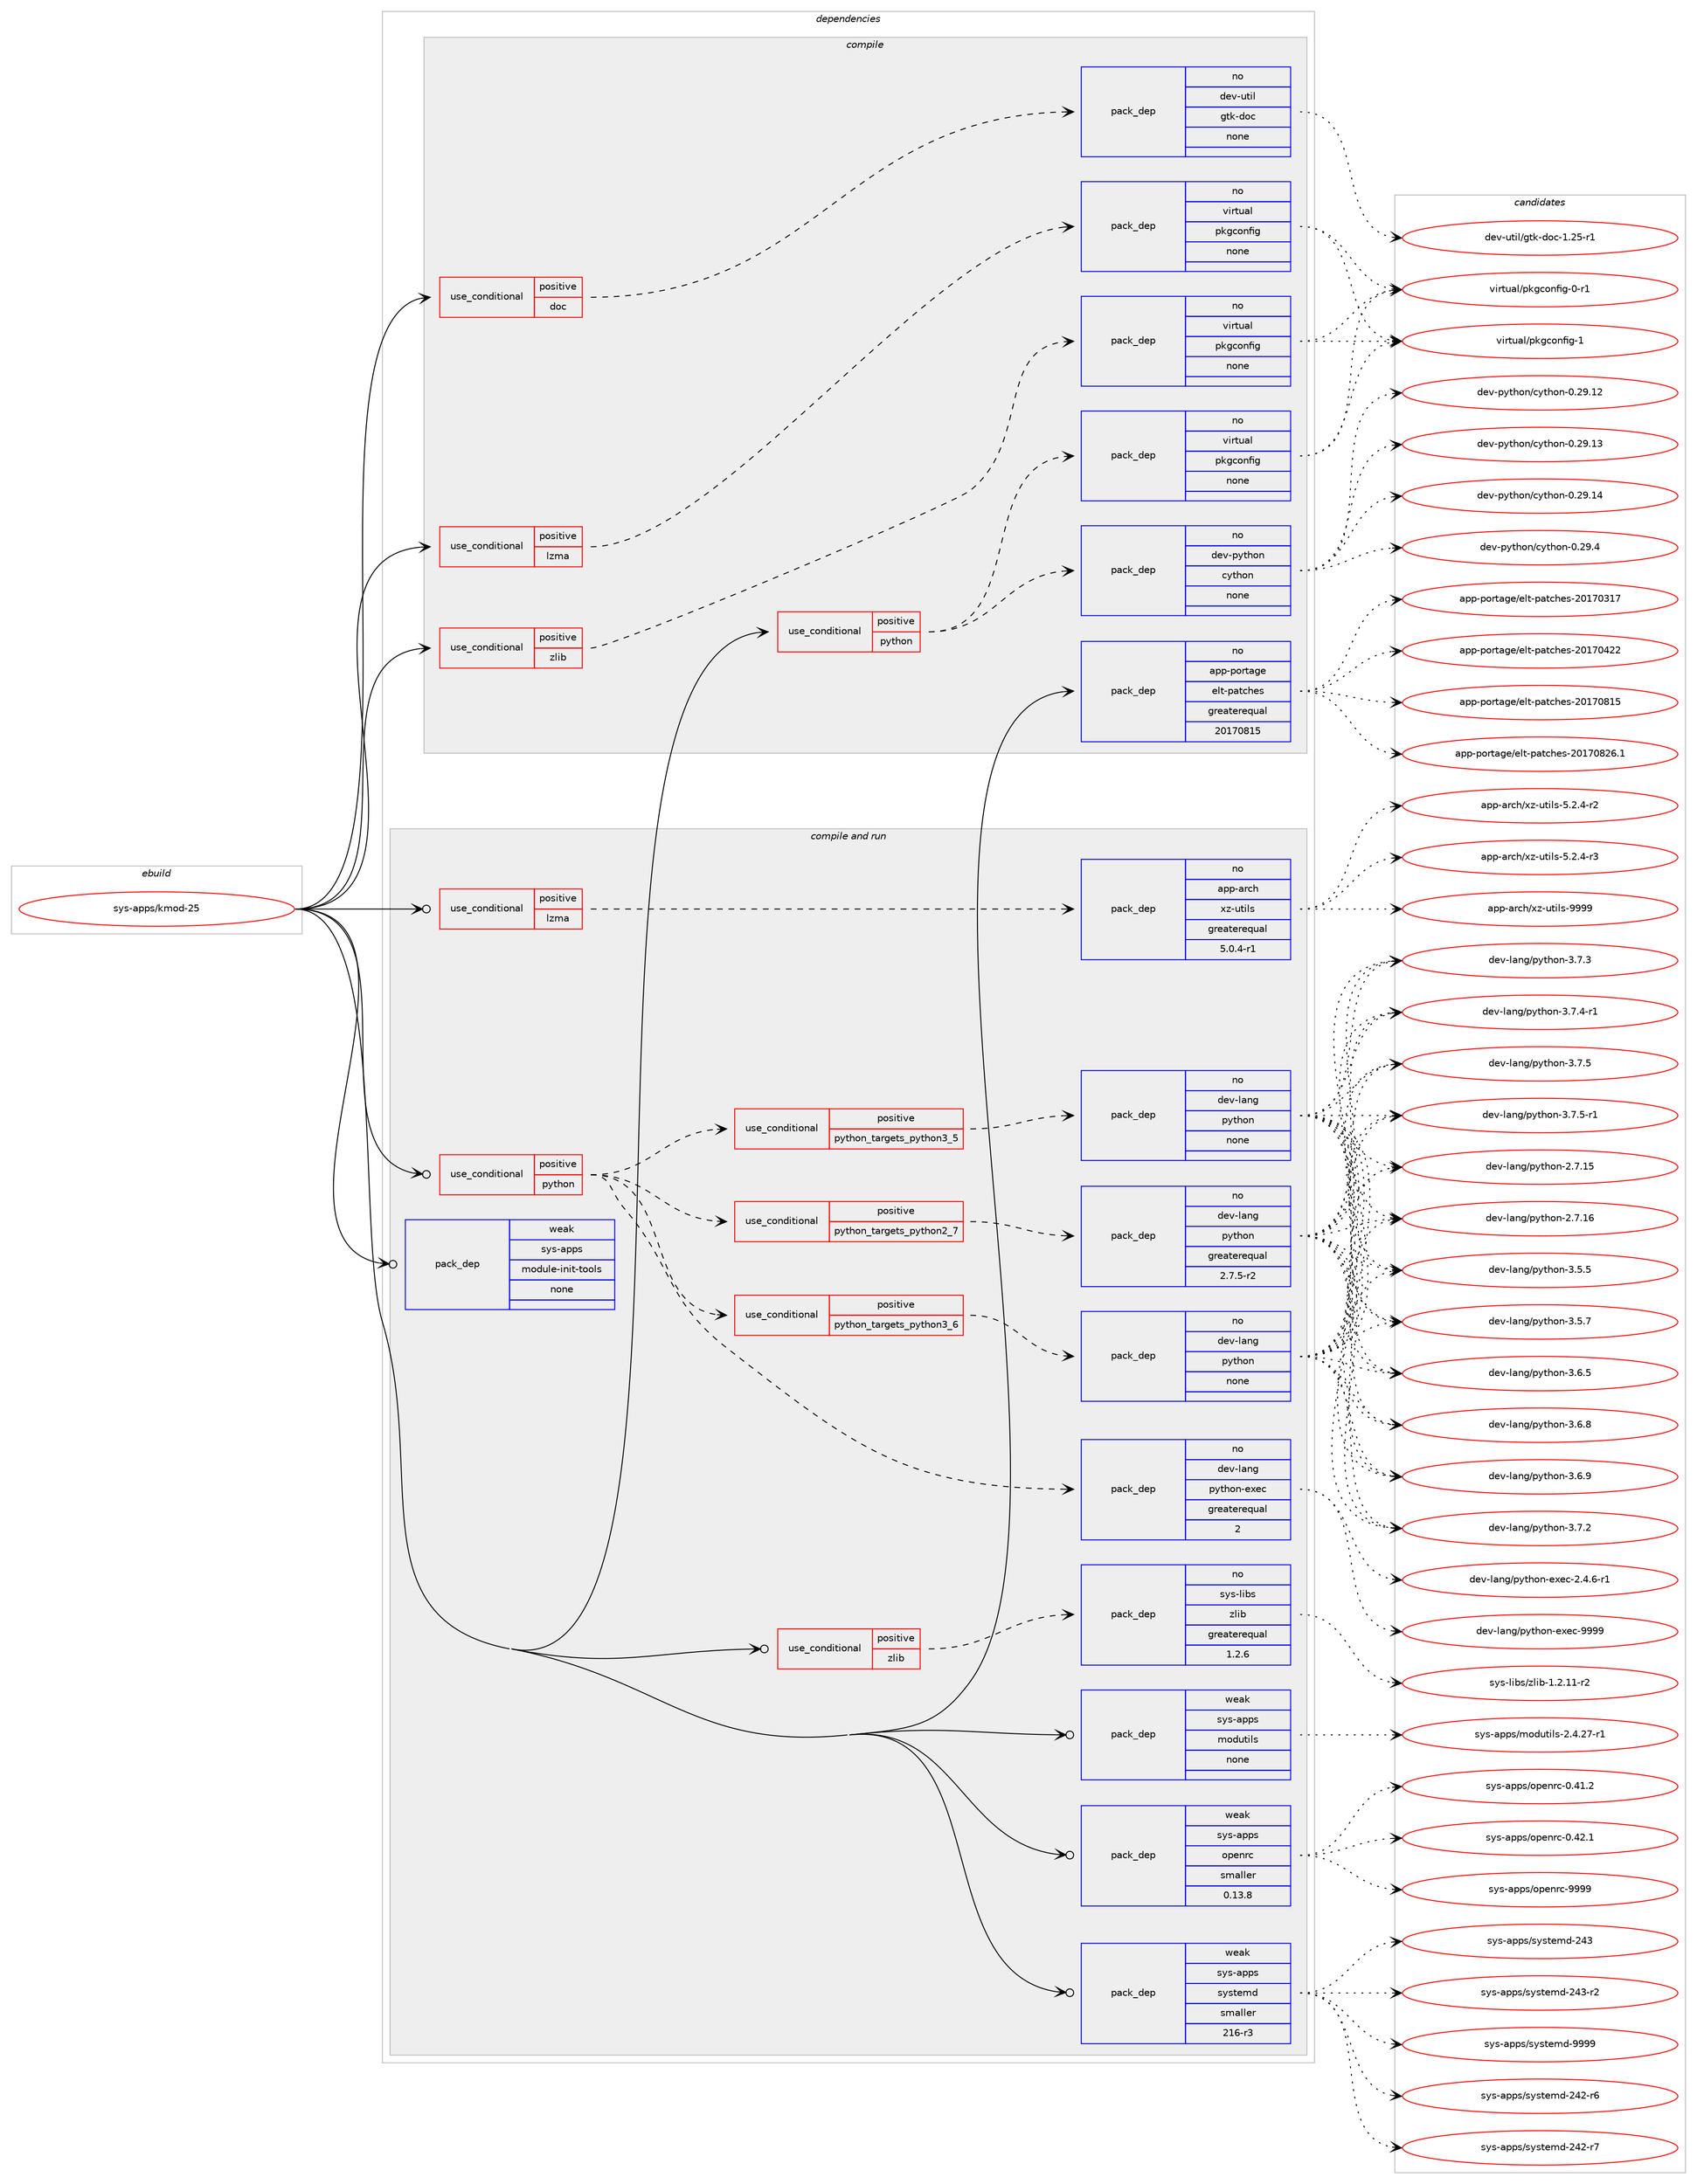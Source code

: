 digraph prolog {

# *************
# Graph options
# *************

newrank=true;
concentrate=true;
compound=true;
graph [rankdir=LR,fontname=Helvetica,fontsize=10,ranksep=1.5];#, ranksep=2.5, nodesep=0.2];
edge  [arrowhead=vee];
node  [fontname=Helvetica,fontsize=10];

# **********
# The ebuild
# **********

subgraph cluster_leftcol {
color=gray;
rank=same;
label=<<i>ebuild</i>>;
id [label="sys-apps/kmod-25", color=red, width=4, href="../sys-apps/kmod-25.svg"];
}

# ****************
# The dependencies
# ****************

subgraph cluster_midcol {
color=gray;
label=<<i>dependencies</i>>;
subgraph cluster_compile {
fillcolor="#eeeeee";
style=filled;
label=<<i>compile</i>>;
subgraph cond210944 {
dependency875896 [label=<<TABLE BORDER="0" CELLBORDER="1" CELLSPACING="0" CELLPADDING="4"><TR><TD ROWSPAN="3" CELLPADDING="10">use_conditional</TD></TR><TR><TD>positive</TD></TR><TR><TD>doc</TD></TR></TABLE>>, shape=none, color=red];
subgraph pack649598 {
dependency875897 [label=<<TABLE BORDER="0" CELLBORDER="1" CELLSPACING="0" CELLPADDING="4" WIDTH="220"><TR><TD ROWSPAN="6" CELLPADDING="30">pack_dep</TD></TR><TR><TD WIDTH="110">no</TD></TR><TR><TD>dev-util</TD></TR><TR><TD>gtk-doc</TD></TR><TR><TD>none</TD></TR><TR><TD></TD></TR></TABLE>>, shape=none, color=blue];
}
dependency875896:e -> dependency875897:w [weight=20,style="dashed",arrowhead="vee"];
}
id:e -> dependency875896:w [weight=20,style="solid",arrowhead="vee"];
subgraph cond210945 {
dependency875898 [label=<<TABLE BORDER="0" CELLBORDER="1" CELLSPACING="0" CELLPADDING="4"><TR><TD ROWSPAN="3" CELLPADDING="10">use_conditional</TD></TR><TR><TD>positive</TD></TR><TR><TD>lzma</TD></TR></TABLE>>, shape=none, color=red];
subgraph pack649599 {
dependency875899 [label=<<TABLE BORDER="0" CELLBORDER="1" CELLSPACING="0" CELLPADDING="4" WIDTH="220"><TR><TD ROWSPAN="6" CELLPADDING="30">pack_dep</TD></TR><TR><TD WIDTH="110">no</TD></TR><TR><TD>virtual</TD></TR><TR><TD>pkgconfig</TD></TR><TR><TD>none</TD></TR><TR><TD></TD></TR></TABLE>>, shape=none, color=blue];
}
dependency875898:e -> dependency875899:w [weight=20,style="dashed",arrowhead="vee"];
}
id:e -> dependency875898:w [weight=20,style="solid",arrowhead="vee"];
subgraph cond210946 {
dependency875900 [label=<<TABLE BORDER="0" CELLBORDER="1" CELLSPACING="0" CELLPADDING="4"><TR><TD ROWSPAN="3" CELLPADDING="10">use_conditional</TD></TR><TR><TD>positive</TD></TR><TR><TD>python</TD></TR></TABLE>>, shape=none, color=red];
subgraph pack649600 {
dependency875901 [label=<<TABLE BORDER="0" CELLBORDER="1" CELLSPACING="0" CELLPADDING="4" WIDTH="220"><TR><TD ROWSPAN="6" CELLPADDING="30">pack_dep</TD></TR><TR><TD WIDTH="110">no</TD></TR><TR><TD>dev-python</TD></TR><TR><TD>cython</TD></TR><TR><TD>none</TD></TR><TR><TD></TD></TR></TABLE>>, shape=none, color=blue];
}
dependency875900:e -> dependency875901:w [weight=20,style="dashed",arrowhead="vee"];
subgraph pack649601 {
dependency875902 [label=<<TABLE BORDER="0" CELLBORDER="1" CELLSPACING="0" CELLPADDING="4" WIDTH="220"><TR><TD ROWSPAN="6" CELLPADDING="30">pack_dep</TD></TR><TR><TD WIDTH="110">no</TD></TR><TR><TD>virtual</TD></TR><TR><TD>pkgconfig</TD></TR><TR><TD>none</TD></TR><TR><TD></TD></TR></TABLE>>, shape=none, color=blue];
}
dependency875900:e -> dependency875902:w [weight=20,style="dashed",arrowhead="vee"];
}
id:e -> dependency875900:w [weight=20,style="solid",arrowhead="vee"];
subgraph cond210947 {
dependency875903 [label=<<TABLE BORDER="0" CELLBORDER="1" CELLSPACING="0" CELLPADDING="4"><TR><TD ROWSPAN="3" CELLPADDING="10">use_conditional</TD></TR><TR><TD>positive</TD></TR><TR><TD>zlib</TD></TR></TABLE>>, shape=none, color=red];
subgraph pack649602 {
dependency875904 [label=<<TABLE BORDER="0" CELLBORDER="1" CELLSPACING="0" CELLPADDING="4" WIDTH="220"><TR><TD ROWSPAN="6" CELLPADDING="30">pack_dep</TD></TR><TR><TD WIDTH="110">no</TD></TR><TR><TD>virtual</TD></TR><TR><TD>pkgconfig</TD></TR><TR><TD>none</TD></TR><TR><TD></TD></TR></TABLE>>, shape=none, color=blue];
}
dependency875903:e -> dependency875904:w [weight=20,style="dashed",arrowhead="vee"];
}
id:e -> dependency875903:w [weight=20,style="solid",arrowhead="vee"];
subgraph pack649603 {
dependency875905 [label=<<TABLE BORDER="0" CELLBORDER="1" CELLSPACING="0" CELLPADDING="4" WIDTH="220"><TR><TD ROWSPAN="6" CELLPADDING="30">pack_dep</TD></TR><TR><TD WIDTH="110">no</TD></TR><TR><TD>app-portage</TD></TR><TR><TD>elt-patches</TD></TR><TR><TD>greaterequal</TD></TR><TR><TD>20170815</TD></TR></TABLE>>, shape=none, color=blue];
}
id:e -> dependency875905:w [weight=20,style="solid",arrowhead="vee"];
}
subgraph cluster_compileandrun {
fillcolor="#eeeeee";
style=filled;
label=<<i>compile and run</i>>;
subgraph cond210948 {
dependency875906 [label=<<TABLE BORDER="0" CELLBORDER="1" CELLSPACING="0" CELLPADDING="4"><TR><TD ROWSPAN="3" CELLPADDING="10">use_conditional</TD></TR><TR><TD>positive</TD></TR><TR><TD>lzma</TD></TR></TABLE>>, shape=none, color=red];
subgraph pack649604 {
dependency875907 [label=<<TABLE BORDER="0" CELLBORDER="1" CELLSPACING="0" CELLPADDING="4" WIDTH="220"><TR><TD ROWSPAN="6" CELLPADDING="30">pack_dep</TD></TR><TR><TD WIDTH="110">no</TD></TR><TR><TD>app-arch</TD></TR><TR><TD>xz-utils</TD></TR><TR><TD>greaterequal</TD></TR><TR><TD>5.0.4-r1</TD></TR></TABLE>>, shape=none, color=blue];
}
dependency875906:e -> dependency875907:w [weight=20,style="dashed",arrowhead="vee"];
}
id:e -> dependency875906:w [weight=20,style="solid",arrowhead="odotvee"];
subgraph cond210949 {
dependency875908 [label=<<TABLE BORDER="0" CELLBORDER="1" CELLSPACING="0" CELLPADDING="4"><TR><TD ROWSPAN="3" CELLPADDING="10">use_conditional</TD></TR><TR><TD>positive</TD></TR><TR><TD>python</TD></TR></TABLE>>, shape=none, color=red];
subgraph cond210950 {
dependency875909 [label=<<TABLE BORDER="0" CELLBORDER="1" CELLSPACING="0" CELLPADDING="4"><TR><TD ROWSPAN="3" CELLPADDING="10">use_conditional</TD></TR><TR><TD>positive</TD></TR><TR><TD>python_targets_python2_7</TD></TR></TABLE>>, shape=none, color=red];
subgraph pack649605 {
dependency875910 [label=<<TABLE BORDER="0" CELLBORDER="1" CELLSPACING="0" CELLPADDING="4" WIDTH="220"><TR><TD ROWSPAN="6" CELLPADDING="30">pack_dep</TD></TR><TR><TD WIDTH="110">no</TD></TR><TR><TD>dev-lang</TD></TR><TR><TD>python</TD></TR><TR><TD>greaterequal</TD></TR><TR><TD>2.7.5-r2</TD></TR></TABLE>>, shape=none, color=blue];
}
dependency875909:e -> dependency875910:w [weight=20,style="dashed",arrowhead="vee"];
}
dependency875908:e -> dependency875909:w [weight=20,style="dashed",arrowhead="vee"];
subgraph cond210951 {
dependency875911 [label=<<TABLE BORDER="0" CELLBORDER="1" CELLSPACING="0" CELLPADDING="4"><TR><TD ROWSPAN="3" CELLPADDING="10">use_conditional</TD></TR><TR><TD>positive</TD></TR><TR><TD>python_targets_python3_5</TD></TR></TABLE>>, shape=none, color=red];
subgraph pack649606 {
dependency875912 [label=<<TABLE BORDER="0" CELLBORDER="1" CELLSPACING="0" CELLPADDING="4" WIDTH="220"><TR><TD ROWSPAN="6" CELLPADDING="30">pack_dep</TD></TR><TR><TD WIDTH="110">no</TD></TR><TR><TD>dev-lang</TD></TR><TR><TD>python</TD></TR><TR><TD>none</TD></TR><TR><TD></TD></TR></TABLE>>, shape=none, color=blue];
}
dependency875911:e -> dependency875912:w [weight=20,style="dashed",arrowhead="vee"];
}
dependency875908:e -> dependency875911:w [weight=20,style="dashed",arrowhead="vee"];
subgraph cond210952 {
dependency875913 [label=<<TABLE BORDER="0" CELLBORDER="1" CELLSPACING="0" CELLPADDING="4"><TR><TD ROWSPAN="3" CELLPADDING="10">use_conditional</TD></TR><TR><TD>positive</TD></TR><TR><TD>python_targets_python3_6</TD></TR></TABLE>>, shape=none, color=red];
subgraph pack649607 {
dependency875914 [label=<<TABLE BORDER="0" CELLBORDER="1" CELLSPACING="0" CELLPADDING="4" WIDTH="220"><TR><TD ROWSPAN="6" CELLPADDING="30">pack_dep</TD></TR><TR><TD WIDTH="110">no</TD></TR><TR><TD>dev-lang</TD></TR><TR><TD>python</TD></TR><TR><TD>none</TD></TR><TR><TD></TD></TR></TABLE>>, shape=none, color=blue];
}
dependency875913:e -> dependency875914:w [weight=20,style="dashed",arrowhead="vee"];
}
dependency875908:e -> dependency875913:w [weight=20,style="dashed",arrowhead="vee"];
subgraph pack649608 {
dependency875915 [label=<<TABLE BORDER="0" CELLBORDER="1" CELLSPACING="0" CELLPADDING="4" WIDTH="220"><TR><TD ROWSPAN="6" CELLPADDING="30">pack_dep</TD></TR><TR><TD WIDTH="110">no</TD></TR><TR><TD>dev-lang</TD></TR><TR><TD>python-exec</TD></TR><TR><TD>greaterequal</TD></TR><TR><TD>2</TD></TR></TABLE>>, shape=none, color=blue];
}
dependency875908:e -> dependency875915:w [weight=20,style="dashed",arrowhead="vee"];
}
id:e -> dependency875908:w [weight=20,style="solid",arrowhead="odotvee"];
subgraph cond210953 {
dependency875916 [label=<<TABLE BORDER="0" CELLBORDER="1" CELLSPACING="0" CELLPADDING="4"><TR><TD ROWSPAN="3" CELLPADDING="10">use_conditional</TD></TR><TR><TD>positive</TD></TR><TR><TD>zlib</TD></TR></TABLE>>, shape=none, color=red];
subgraph pack649609 {
dependency875917 [label=<<TABLE BORDER="0" CELLBORDER="1" CELLSPACING="0" CELLPADDING="4" WIDTH="220"><TR><TD ROWSPAN="6" CELLPADDING="30">pack_dep</TD></TR><TR><TD WIDTH="110">no</TD></TR><TR><TD>sys-libs</TD></TR><TR><TD>zlib</TD></TR><TR><TD>greaterequal</TD></TR><TR><TD>1.2.6</TD></TR></TABLE>>, shape=none, color=blue];
}
dependency875916:e -> dependency875917:w [weight=20,style="dashed",arrowhead="vee"];
}
id:e -> dependency875916:w [weight=20,style="solid",arrowhead="odotvee"];
subgraph pack649610 {
dependency875918 [label=<<TABLE BORDER="0" CELLBORDER="1" CELLSPACING="0" CELLPADDING="4" WIDTH="220"><TR><TD ROWSPAN="6" CELLPADDING="30">pack_dep</TD></TR><TR><TD WIDTH="110">weak</TD></TR><TR><TD>sys-apps</TD></TR><TR><TD>module-init-tools</TD></TR><TR><TD>none</TD></TR><TR><TD></TD></TR></TABLE>>, shape=none, color=blue];
}
id:e -> dependency875918:w [weight=20,style="solid",arrowhead="odotvee"];
subgraph pack649611 {
dependency875919 [label=<<TABLE BORDER="0" CELLBORDER="1" CELLSPACING="0" CELLPADDING="4" WIDTH="220"><TR><TD ROWSPAN="6" CELLPADDING="30">pack_dep</TD></TR><TR><TD WIDTH="110">weak</TD></TR><TR><TD>sys-apps</TD></TR><TR><TD>modutils</TD></TR><TR><TD>none</TD></TR><TR><TD></TD></TR></TABLE>>, shape=none, color=blue];
}
id:e -> dependency875919:w [weight=20,style="solid",arrowhead="odotvee"];
subgraph pack649612 {
dependency875920 [label=<<TABLE BORDER="0" CELLBORDER="1" CELLSPACING="0" CELLPADDING="4" WIDTH="220"><TR><TD ROWSPAN="6" CELLPADDING="30">pack_dep</TD></TR><TR><TD WIDTH="110">weak</TD></TR><TR><TD>sys-apps</TD></TR><TR><TD>openrc</TD></TR><TR><TD>smaller</TD></TR><TR><TD>0.13.8</TD></TR></TABLE>>, shape=none, color=blue];
}
id:e -> dependency875920:w [weight=20,style="solid",arrowhead="odotvee"];
subgraph pack649613 {
dependency875921 [label=<<TABLE BORDER="0" CELLBORDER="1" CELLSPACING="0" CELLPADDING="4" WIDTH="220"><TR><TD ROWSPAN="6" CELLPADDING="30">pack_dep</TD></TR><TR><TD WIDTH="110">weak</TD></TR><TR><TD>sys-apps</TD></TR><TR><TD>systemd</TD></TR><TR><TD>smaller</TD></TR><TR><TD>216-r3</TD></TR></TABLE>>, shape=none, color=blue];
}
id:e -> dependency875921:w [weight=20,style="solid",arrowhead="odotvee"];
}
subgraph cluster_run {
fillcolor="#eeeeee";
style=filled;
label=<<i>run</i>>;
}
}

# **************
# The candidates
# **************

subgraph cluster_choices {
rank=same;
color=gray;
label=<<i>candidates</i>>;

subgraph choice649598 {
color=black;
nodesep=1;
choice1001011184511711610510847103116107451001119945494650534511449 [label="dev-util/gtk-doc-1.25-r1", color=red, width=4,href="../dev-util/gtk-doc-1.25-r1.svg"];
dependency875897:e -> choice1001011184511711610510847103116107451001119945494650534511449:w [style=dotted,weight="100"];
}
subgraph choice649599 {
color=black;
nodesep=1;
choice11810511411611797108471121071039911111010210510345484511449 [label="virtual/pkgconfig-0-r1", color=red, width=4,href="../virtual/pkgconfig-0-r1.svg"];
choice1181051141161179710847112107103991111101021051034549 [label="virtual/pkgconfig-1", color=red, width=4,href="../virtual/pkgconfig-1.svg"];
dependency875899:e -> choice11810511411611797108471121071039911111010210510345484511449:w [style=dotted,weight="100"];
dependency875899:e -> choice1181051141161179710847112107103991111101021051034549:w [style=dotted,weight="100"];
}
subgraph choice649600 {
color=black;
nodesep=1;
choice1001011184511212111610411111047991211161041111104548465057464950 [label="dev-python/cython-0.29.12", color=red, width=4,href="../dev-python/cython-0.29.12.svg"];
choice1001011184511212111610411111047991211161041111104548465057464951 [label="dev-python/cython-0.29.13", color=red, width=4,href="../dev-python/cython-0.29.13.svg"];
choice1001011184511212111610411111047991211161041111104548465057464952 [label="dev-python/cython-0.29.14", color=red, width=4,href="../dev-python/cython-0.29.14.svg"];
choice10010111845112121116104111110479912111610411111045484650574652 [label="dev-python/cython-0.29.4", color=red, width=4,href="../dev-python/cython-0.29.4.svg"];
dependency875901:e -> choice1001011184511212111610411111047991211161041111104548465057464950:w [style=dotted,weight="100"];
dependency875901:e -> choice1001011184511212111610411111047991211161041111104548465057464951:w [style=dotted,weight="100"];
dependency875901:e -> choice1001011184511212111610411111047991211161041111104548465057464952:w [style=dotted,weight="100"];
dependency875901:e -> choice10010111845112121116104111110479912111610411111045484650574652:w [style=dotted,weight="100"];
}
subgraph choice649601 {
color=black;
nodesep=1;
choice11810511411611797108471121071039911111010210510345484511449 [label="virtual/pkgconfig-0-r1", color=red, width=4,href="../virtual/pkgconfig-0-r1.svg"];
choice1181051141161179710847112107103991111101021051034549 [label="virtual/pkgconfig-1", color=red, width=4,href="../virtual/pkgconfig-1.svg"];
dependency875902:e -> choice11810511411611797108471121071039911111010210510345484511449:w [style=dotted,weight="100"];
dependency875902:e -> choice1181051141161179710847112107103991111101021051034549:w [style=dotted,weight="100"];
}
subgraph choice649602 {
color=black;
nodesep=1;
choice11810511411611797108471121071039911111010210510345484511449 [label="virtual/pkgconfig-0-r1", color=red, width=4,href="../virtual/pkgconfig-0-r1.svg"];
choice1181051141161179710847112107103991111101021051034549 [label="virtual/pkgconfig-1", color=red, width=4,href="../virtual/pkgconfig-1.svg"];
dependency875904:e -> choice11810511411611797108471121071039911111010210510345484511449:w [style=dotted,weight="100"];
dependency875904:e -> choice1181051141161179710847112107103991111101021051034549:w [style=dotted,weight="100"];
}
subgraph choice649603 {
color=black;
nodesep=1;
choice97112112451121111141169710310147101108116451129711699104101115455048495548514955 [label="app-portage/elt-patches-20170317", color=red, width=4,href="../app-portage/elt-patches-20170317.svg"];
choice97112112451121111141169710310147101108116451129711699104101115455048495548525050 [label="app-portage/elt-patches-20170422", color=red, width=4,href="../app-portage/elt-patches-20170422.svg"];
choice97112112451121111141169710310147101108116451129711699104101115455048495548564953 [label="app-portage/elt-patches-20170815", color=red, width=4,href="../app-portage/elt-patches-20170815.svg"];
choice971121124511211111411697103101471011081164511297116991041011154550484955485650544649 [label="app-portage/elt-patches-20170826.1", color=red, width=4,href="../app-portage/elt-patches-20170826.1.svg"];
dependency875905:e -> choice97112112451121111141169710310147101108116451129711699104101115455048495548514955:w [style=dotted,weight="100"];
dependency875905:e -> choice97112112451121111141169710310147101108116451129711699104101115455048495548525050:w [style=dotted,weight="100"];
dependency875905:e -> choice97112112451121111141169710310147101108116451129711699104101115455048495548564953:w [style=dotted,weight="100"];
dependency875905:e -> choice971121124511211111411697103101471011081164511297116991041011154550484955485650544649:w [style=dotted,weight="100"];
}
subgraph choice649604 {
color=black;
nodesep=1;
choice9711211245971149910447120122451171161051081154553465046524511450 [label="app-arch/xz-utils-5.2.4-r2", color=red, width=4,href="../app-arch/xz-utils-5.2.4-r2.svg"];
choice9711211245971149910447120122451171161051081154553465046524511451 [label="app-arch/xz-utils-5.2.4-r3", color=red, width=4,href="../app-arch/xz-utils-5.2.4-r3.svg"];
choice9711211245971149910447120122451171161051081154557575757 [label="app-arch/xz-utils-9999", color=red, width=4,href="../app-arch/xz-utils-9999.svg"];
dependency875907:e -> choice9711211245971149910447120122451171161051081154553465046524511450:w [style=dotted,weight="100"];
dependency875907:e -> choice9711211245971149910447120122451171161051081154553465046524511451:w [style=dotted,weight="100"];
dependency875907:e -> choice9711211245971149910447120122451171161051081154557575757:w [style=dotted,weight="100"];
}
subgraph choice649605 {
color=black;
nodesep=1;
choice10010111845108971101034711212111610411111045504655464953 [label="dev-lang/python-2.7.15", color=red, width=4,href="../dev-lang/python-2.7.15.svg"];
choice10010111845108971101034711212111610411111045504655464954 [label="dev-lang/python-2.7.16", color=red, width=4,href="../dev-lang/python-2.7.16.svg"];
choice100101118451089711010347112121116104111110455146534653 [label="dev-lang/python-3.5.5", color=red, width=4,href="../dev-lang/python-3.5.5.svg"];
choice100101118451089711010347112121116104111110455146534655 [label="dev-lang/python-3.5.7", color=red, width=4,href="../dev-lang/python-3.5.7.svg"];
choice100101118451089711010347112121116104111110455146544653 [label="dev-lang/python-3.6.5", color=red, width=4,href="../dev-lang/python-3.6.5.svg"];
choice100101118451089711010347112121116104111110455146544656 [label="dev-lang/python-3.6.8", color=red, width=4,href="../dev-lang/python-3.6.8.svg"];
choice100101118451089711010347112121116104111110455146544657 [label="dev-lang/python-3.6.9", color=red, width=4,href="../dev-lang/python-3.6.9.svg"];
choice100101118451089711010347112121116104111110455146554650 [label="dev-lang/python-3.7.2", color=red, width=4,href="../dev-lang/python-3.7.2.svg"];
choice100101118451089711010347112121116104111110455146554651 [label="dev-lang/python-3.7.3", color=red, width=4,href="../dev-lang/python-3.7.3.svg"];
choice1001011184510897110103471121211161041111104551465546524511449 [label="dev-lang/python-3.7.4-r1", color=red, width=4,href="../dev-lang/python-3.7.4-r1.svg"];
choice100101118451089711010347112121116104111110455146554653 [label="dev-lang/python-3.7.5", color=red, width=4,href="../dev-lang/python-3.7.5.svg"];
choice1001011184510897110103471121211161041111104551465546534511449 [label="dev-lang/python-3.7.5-r1", color=red, width=4,href="../dev-lang/python-3.7.5-r1.svg"];
dependency875910:e -> choice10010111845108971101034711212111610411111045504655464953:w [style=dotted,weight="100"];
dependency875910:e -> choice10010111845108971101034711212111610411111045504655464954:w [style=dotted,weight="100"];
dependency875910:e -> choice100101118451089711010347112121116104111110455146534653:w [style=dotted,weight="100"];
dependency875910:e -> choice100101118451089711010347112121116104111110455146534655:w [style=dotted,weight="100"];
dependency875910:e -> choice100101118451089711010347112121116104111110455146544653:w [style=dotted,weight="100"];
dependency875910:e -> choice100101118451089711010347112121116104111110455146544656:w [style=dotted,weight="100"];
dependency875910:e -> choice100101118451089711010347112121116104111110455146544657:w [style=dotted,weight="100"];
dependency875910:e -> choice100101118451089711010347112121116104111110455146554650:w [style=dotted,weight="100"];
dependency875910:e -> choice100101118451089711010347112121116104111110455146554651:w [style=dotted,weight="100"];
dependency875910:e -> choice1001011184510897110103471121211161041111104551465546524511449:w [style=dotted,weight="100"];
dependency875910:e -> choice100101118451089711010347112121116104111110455146554653:w [style=dotted,weight="100"];
dependency875910:e -> choice1001011184510897110103471121211161041111104551465546534511449:w [style=dotted,weight="100"];
}
subgraph choice649606 {
color=black;
nodesep=1;
choice10010111845108971101034711212111610411111045504655464953 [label="dev-lang/python-2.7.15", color=red, width=4,href="../dev-lang/python-2.7.15.svg"];
choice10010111845108971101034711212111610411111045504655464954 [label="dev-lang/python-2.7.16", color=red, width=4,href="../dev-lang/python-2.7.16.svg"];
choice100101118451089711010347112121116104111110455146534653 [label="dev-lang/python-3.5.5", color=red, width=4,href="../dev-lang/python-3.5.5.svg"];
choice100101118451089711010347112121116104111110455146534655 [label="dev-lang/python-3.5.7", color=red, width=4,href="../dev-lang/python-3.5.7.svg"];
choice100101118451089711010347112121116104111110455146544653 [label="dev-lang/python-3.6.5", color=red, width=4,href="../dev-lang/python-3.6.5.svg"];
choice100101118451089711010347112121116104111110455146544656 [label="dev-lang/python-3.6.8", color=red, width=4,href="../dev-lang/python-3.6.8.svg"];
choice100101118451089711010347112121116104111110455146544657 [label="dev-lang/python-3.6.9", color=red, width=4,href="../dev-lang/python-3.6.9.svg"];
choice100101118451089711010347112121116104111110455146554650 [label="dev-lang/python-3.7.2", color=red, width=4,href="../dev-lang/python-3.7.2.svg"];
choice100101118451089711010347112121116104111110455146554651 [label="dev-lang/python-3.7.3", color=red, width=4,href="../dev-lang/python-3.7.3.svg"];
choice1001011184510897110103471121211161041111104551465546524511449 [label="dev-lang/python-3.7.4-r1", color=red, width=4,href="../dev-lang/python-3.7.4-r1.svg"];
choice100101118451089711010347112121116104111110455146554653 [label="dev-lang/python-3.7.5", color=red, width=4,href="../dev-lang/python-3.7.5.svg"];
choice1001011184510897110103471121211161041111104551465546534511449 [label="dev-lang/python-3.7.5-r1", color=red, width=4,href="../dev-lang/python-3.7.5-r1.svg"];
dependency875912:e -> choice10010111845108971101034711212111610411111045504655464953:w [style=dotted,weight="100"];
dependency875912:e -> choice10010111845108971101034711212111610411111045504655464954:w [style=dotted,weight="100"];
dependency875912:e -> choice100101118451089711010347112121116104111110455146534653:w [style=dotted,weight="100"];
dependency875912:e -> choice100101118451089711010347112121116104111110455146534655:w [style=dotted,weight="100"];
dependency875912:e -> choice100101118451089711010347112121116104111110455146544653:w [style=dotted,weight="100"];
dependency875912:e -> choice100101118451089711010347112121116104111110455146544656:w [style=dotted,weight="100"];
dependency875912:e -> choice100101118451089711010347112121116104111110455146544657:w [style=dotted,weight="100"];
dependency875912:e -> choice100101118451089711010347112121116104111110455146554650:w [style=dotted,weight="100"];
dependency875912:e -> choice100101118451089711010347112121116104111110455146554651:w [style=dotted,weight="100"];
dependency875912:e -> choice1001011184510897110103471121211161041111104551465546524511449:w [style=dotted,weight="100"];
dependency875912:e -> choice100101118451089711010347112121116104111110455146554653:w [style=dotted,weight="100"];
dependency875912:e -> choice1001011184510897110103471121211161041111104551465546534511449:w [style=dotted,weight="100"];
}
subgraph choice649607 {
color=black;
nodesep=1;
choice10010111845108971101034711212111610411111045504655464953 [label="dev-lang/python-2.7.15", color=red, width=4,href="../dev-lang/python-2.7.15.svg"];
choice10010111845108971101034711212111610411111045504655464954 [label="dev-lang/python-2.7.16", color=red, width=4,href="../dev-lang/python-2.7.16.svg"];
choice100101118451089711010347112121116104111110455146534653 [label="dev-lang/python-3.5.5", color=red, width=4,href="../dev-lang/python-3.5.5.svg"];
choice100101118451089711010347112121116104111110455146534655 [label="dev-lang/python-3.5.7", color=red, width=4,href="../dev-lang/python-3.5.7.svg"];
choice100101118451089711010347112121116104111110455146544653 [label="dev-lang/python-3.6.5", color=red, width=4,href="../dev-lang/python-3.6.5.svg"];
choice100101118451089711010347112121116104111110455146544656 [label="dev-lang/python-3.6.8", color=red, width=4,href="../dev-lang/python-3.6.8.svg"];
choice100101118451089711010347112121116104111110455146544657 [label="dev-lang/python-3.6.9", color=red, width=4,href="../dev-lang/python-3.6.9.svg"];
choice100101118451089711010347112121116104111110455146554650 [label="dev-lang/python-3.7.2", color=red, width=4,href="../dev-lang/python-3.7.2.svg"];
choice100101118451089711010347112121116104111110455146554651 [label="dev-lang/python-3.7.3", color=red, width=4,href="../dev-lang/python-3.7.3.svg"];
choice1001011184510897110103471121211161041111104551465546524511449 [label="dev-lang/python-3.7.4-r1", color=red, width=4,href="../dev-lang/python-3.7.4-r1.svg"];
choice100101118451089711010347112121116104111110455146554653 [label="dev-lang/python-3.7.5", color=red, width=4,href="../dev-lang/python-3.7.5.svg"];
choice1001011184510897110103471121211161041111104551465546534511449 [label="dev-lang/python-3.7.5-r1", color=red, width=4,href="../dev-lang/python-3.7.5-r1.svg"];
dependency875914:e -> choice10010111845108971101034711212111610411111045504655464953:w [style=dotted,weight="100"];
dependency875914:e -> choice10010111845108971101034711212111610411111045504655464954:w [style=dotted,weight="100"];
dependency875914:e -> choice100101118451089711010347112121116104111110455146534653:w [style=dotted,weight="100"];
dependency875914:e -> choice100101118451089711010347112121116104111110455146534655:w [style=dotted,weight="100"];
dependency875914:e -> choice100101118451089711010347112121116104111110455146544653:w [style=dotted,weight="100"];
dependency875914:e -> choice100101118451089711010347112121116104111110455146544656:w [style=dotted,weight="100"];
dependency875914:e -> choice100101118451089711010347112121116104111110455146544657:w [style=dotted,weight="100"];
dependency875914:e -> choice100101118451089711010347112121116104111110455146554650:w [style=dotted,weight="100"];
dependency875914:e -> choice100101118451089711010347112121116104111110455146554651:w [style=dotted,weight="100"];
dependency875914:e -> choice1001011184510897110103471121211161041111104551465546524511449:w [style=dotted,weight="100"];
dependency875914:e -> choice100101118451089711010347112121116104111110455146554653:w [style=dotted,weight="100"];
dependency875914:e -> choice1001011184510897110103471121211161041111104551465546534511449:w [style=dotted,weight="100"];
}
subgraph choice649608 {
color=black;
nodesep=1;
choice10010111845108971101034711212111610411111045101120101994550465246544511449 [label="dev-lang/python-exec-2.4.6-r1", color=red, width=4,href="../dev-lang/python-exec-2.4.6-r1.svg"];
choice10010111845108971101034711212111610411111045101120101994557575757 [label="dev-lang/python-exec-9999", color=red, width=4,href="../dev-lang/python-exec-9999.svg"];
dependency875915:e -> choice10010111845108971101034711212111610411111045101120101994550465246544511449:w [style=dotted,weight="100"];
dependency875915:e -> choice10010111845108971101034711212111610411111045101120101994557575757:w [style=dotted,weight="100"];
}
subgraph choice649609 {
color=black;
nodesep=1;
choice11512111545108105981154712210810598454946504649494511450 [label="sys-libs/zlib-1.2.11-r2", color=red, width=4,href="../sys-libs/zlib-1.2.11-r2.svg"];
dependency875917:e -> choice11512111545108105981154712210810598454946504649494511450:w [style=dotted,weight="100"];
}
subgraph choice649610 {
color=black;
nodesep=1;
}
subgraph choice649611 {
color=black;
nodesep=1;
choice115121115459711211211547109111100117116105108115455046524650554511449 [label="sys-apps/modutils-2.4.27-r1", color=red, width=4,href="../sys-apps/modutils-2.4.27-r1.svg"];
dependency875919:e -> choice115121115459711211211547109111100117116105108115455046524650554511449:w [style=dotted,weight="100"];
}
subgraph choice649612 {
color=black;
nodesep=1;
choice1151211154597112112115471111121011101149945484652494650 [label="sys-apps/openrc-0.41.2", color=red, width=4,href="../sys-apps/openrc-0.41.2.svg"];
choice1151211154597112112115471111121011101149945484652504649 [label="sys-apps/openrc-0.42.1", color=red, width=4,href="../sys-apps/openrc-0.42.1.svg"];
choice115121115459711211211547111112101110114994557575757 [label="sys-apps/openrc-9999", color=red, width=4,href="../sys-apps/openrc-9999.svg"];
dependency875920:e -> choice1151211154597112112115471111121011101149945484652494650:w [style=dotted,weight="100"];
dependency875920:e -> choice1151211154597112112115471111121011101149945484652504649:w [style=dotted,weight="100"];
dependency875920:e -> choice115121115459711211211547111112101110114994557575757:w [style=dotted,weight="100"];
}
subgraph choice649613 {
color=black;
nodesep=1;
choice115121115459711211211547115121115116101109100455052504511454 [label="sys-apps/systemd-242-r6", color=red, width=4,href="../sys-apps/systemd-242-r6.svg"];
choice115121115459711211211547115121115116101109100455052504511455 [label="sys-apps/systemd-242-r7", color=red, width=4,href="../sys-apps/systemd-242-r7.svg"];
choice11512111545971121121154711512111511610110910045505251 [label="sys-apps/systemd-243", color=red, width=4,href="../sys-apps/systemd-243.svg"];
choice115121115459711211211547115121115116101109100455052514511450 [label="sys-apps/systemd-243-r2", color=red, width=4,href="../sys-apps/systemd-243-r2.svg"];
choice1151211154597112112115471151211151161011091004557575757 [label="sys-apps/systemd-9999", color=red, width=4,href="../sys-apps/systemd-9999.svg"];
dependency875921:e -> choice115121115459711211211547115121115116101109100455052504511454:w [style=dotted,weight="100"];
dependency875921:e -> choice115121115459711211211547115121115116101109100455052504511455:w [style=dotted,weight="100"];
dependency875921:e -> choice11512111545971121121154711512111511610110910045505251:w [style=dotted,weight="100"];
dependency875921:e -> choice115121115459711211211547115121115116101109100455052514511450:w [style=dotted,weight="100"];
dependency875921:e -> choice1151211154597112112115471151211151161011091004557575757:w [style=dotted,weight="100"];
}
}

}
